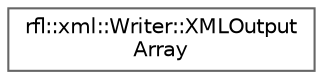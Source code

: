 digraph "类继承关系图"
{
 // LATEX_PDF_SIZE
  bgcolor="transparent";
  edge [fontname=Helvetica,fontsize=10,labelfontname=Helvetica,labelfontsize=10];
  node [fontname=Helvetica,fontsize=10,shape=box,height=0.2,width=0.4];
  rankdir="LR";
  Node0 [id="Node000000",label="rfl::xml::Writer::XMLOutput\lArray",height=0.2,width=0.4,color="grey40", fillcolor="white", style="filled",URL="$structrfl_1_1xml_1_1_writer_1_1_x_m_l_output_array.html",tooltip=" "];
}

